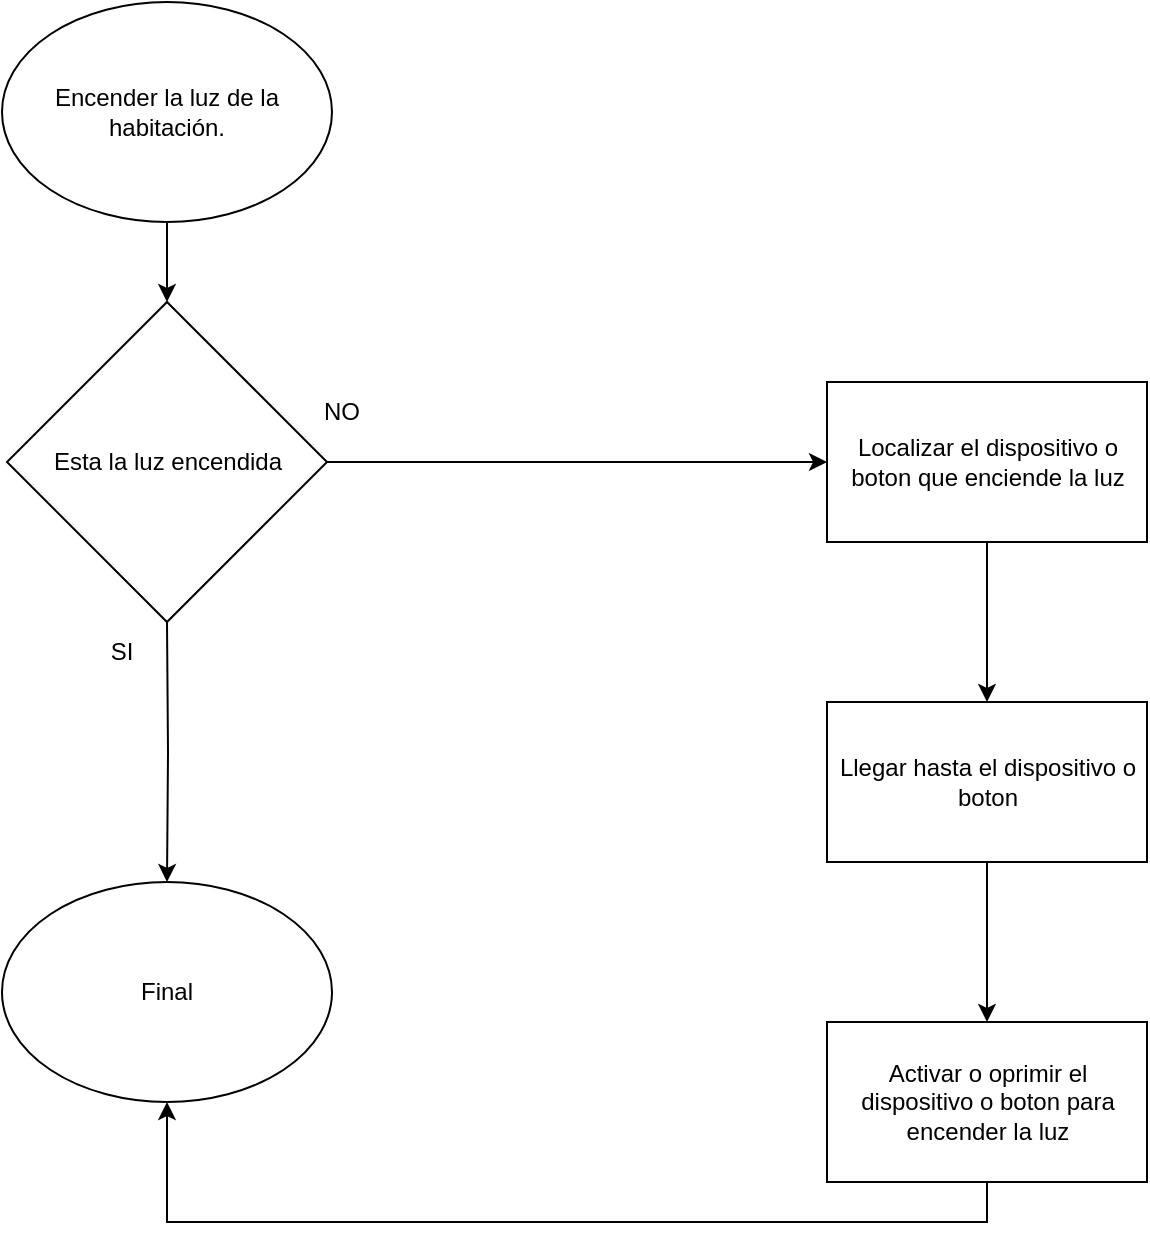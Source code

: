 <mxfile version="20.7.4" type="github">
  <diagram id="qO1bl32mRqM6rbTKrtl9" name="Página-1">
    <mxGraphModel dx="1434" dy="833" grid="1" gridSize="10" guides="1" tooltips="1" connect="1" arrows="1" fold="1" page="1" pageScale="1" pageWidth="827" pageHeight="1169" math="0" shadow="0">
      <root>
        <mxCell id="0" />
        <mxCell id="1" parent="0" />
        <mxCell id="uLb0yDhLaXHA7ShDqBYo-22" style="edgeStyle=orthogonalEdgeStyle;rounded=0;orthogonalLoop=1;jettySize=auto;html=1;exitX=0.5;exitY=1;exitDx=0;exitDy=0;entryX=0.5;entryY=0;entryDx=0;entryDy=0;" edge="1" parent="1" source="uLb0yDhLaXHA7ShDqBYo-1">
          <mxGeometry relative="1" as="geometry">
            <mxPoint x="162.5" y="200" as="targetPoint" />
          </mxGeometry>
        </mxCell>
        <mxCell id="uLb0yDhLaXHA7ShDqBYo-1" value=" Encender la luz de la habitación." style="ellipse;whiteSpace=wrap;html=1;" vertex="1" parent="1">
          <mxGeometry x="80" y="50" width="165" height="110" as="geometry" />
        </mxCell>
        <mxCell id="uLb0yDhLaXHA7ShDqBYo-9" value="" style="edgeStyle=orthogonalEdgeStyle;rounded=0;orthogonalLoop=1;jettySize=auto;html=1;" edge="1" parent="1" source="uLb0yDhLaXHA7ShDqBYo-2" target="uLb0yDhLaXHA7ShDqBYo-8">
          <mxGeometry relative="1" as="geometry">
            <mxPoint x="523.5" y="280" as="sourcePoint" />
          </mxGeometry>
        </mxCell>
        <mxCell id="uLb0yDhLaXHA7ShDqBYo-2" value="Esta la luz encendida" style="rhombus;whiteSpace=wrap;html=1;" vertex="1" parent="1">
          <mxGeometry x="82.5" y="200" width="160" height="160" as="geometry" />
        </mxCell>
        <mxCell id="uLb0yDhLaXHA7ShDqBYo-7" value="NO" style="text;html=1;strokeColor=none;fillColor=none;align=center;verticalAlign=middle;whiteSpace=wrap;rounded=0;" vertex="1" parent="1">
          <mxGeometry x="220" y="240" width="60" height="30" as="geometry" />
        </mxCell>
        <mxCell id="uLb0yDhLaXHA7ShDqBYo-11" value="" style="edgeStyle=orthogonalEdgeStyle;rounded=0;orthogonalLoop=1;jettySize=auto;html=1;" edge="1" parent="1" source="uLb0yDhLaXHA7ShDqBYo-8" target="uLb0yDhLaXHA7ShDqBYo-10">
          <mxGeometry relative="1" as="geometry" />
        </mxCell>
        <mxCell id="uLb0yDhLaXHA7ShDqBYo-8" value="Localizar el dispositivo o boton que enciende la luz" style="whiteSpace=wrap;html=1;" vertex="1" parent="1">
          <mxGeometry x="492.5" y="240" width="160" height="80" as="geometry" />
        </mxCell>
        <mxCell id="uLb0yDhLaXHA7ShDqBYo-13" value="" style="edgeStyle=orthogonalEdgeStyle;rounded=0;orthogonalLoop=1;jettySize=auto;html=1;" edge="1" parent="1" source="uLb0yDhLaXHA7ShDqBYo-10" target="uLb0yDhLaXHA7ShDqBYo-12">
          <mxGeometry relative="1" as="geometry" />
        </mxCell>
        <mxCell id="uLb0yDhLaXHA7ShDqBYo-10" value="Llegar hasta el dispositivo o boton" style="whiteSpace=wrap;html=1;" vertex="1" parent="1">
          <mxGeometry x="492.5" y="400" width="160" height="80" as="geometry" />
        </mxCell>
        <mxCell id="uLb0yDhLaXHA7ShDqBYo-31" style="edgeStyle=orthogonalEdgeStyle;rounded=0;orthogonalLoop=1;jettySize=auto;html=1;exitX=0.5;exitY=1;exitDx=0;exitDy=0;entryX=0.5;entryY=1;entryDx=0;entryDy=0;" edge="1" parent="1" source="uLb0yDhLaXHA7ShDqBYo-12" target="uLb0yDhLaXHA7ShDqBYo-21">
          <mxGeometry relative="1" as="geometry" />
        </mxCell>
        <mxCell id="uLb0yDhLaXHA7ShDqBYo-12" value="Activar o oprimir el dispositivo o boton para encender la luz" style="whiteSpace=wrap;html=1;" vertex="1" parent="1">
          <mxGeometry x="492.5" y="560" width="160" height="80" as="geometry" />
        </mxCell>
        <mxCell id="uLb0yDhLaXHA7ShDqBYo-20" value="" style="edgeStyle=orthogonalEdgeStyle;rounded=0;orthogonalLoop=1;jettySize=auto;html=1;entryX=0.5;entryY=0;entryDx=0;entryDy=0;" edge="1" parent="1" target="uLb0yDhLaXHA7ShDqBYo-21">
          <mxGeometry relative="1" as="geometry">
            <mxPoint x="162.5" y="360" as="sourcePoint" />
            <mxPoint x="131.25" y="480" as="targetPoint" />
          </mxGeometry>
        </mxCell>
        <mxCell id="uLb0yDhLaXHA7ShDqBYo-21" value=" Final" style="ellipse;whiteSpace=wrap;html=1;" vertex="1" parent="1">
          <mxGeometry x="80" y="490" width="165" height="110" as="geometry" />
        </mxCell>
        <mxCell id="uLb0yDhLaXHA7ShDqBYo-26" value="SI" style="text;html=1;strokeColor=none;fillColor=none;align=center;verticalAlign=middle;whiteSpace=wrap;rounded=0;" vertex="1" parent="1">
          <mxGeometry x="110" y="360" width="60" height="30" as="geometry" />
        </mxCell>
      </root>
    </mxGraphModel>
  </diagram>
</mxfile>
